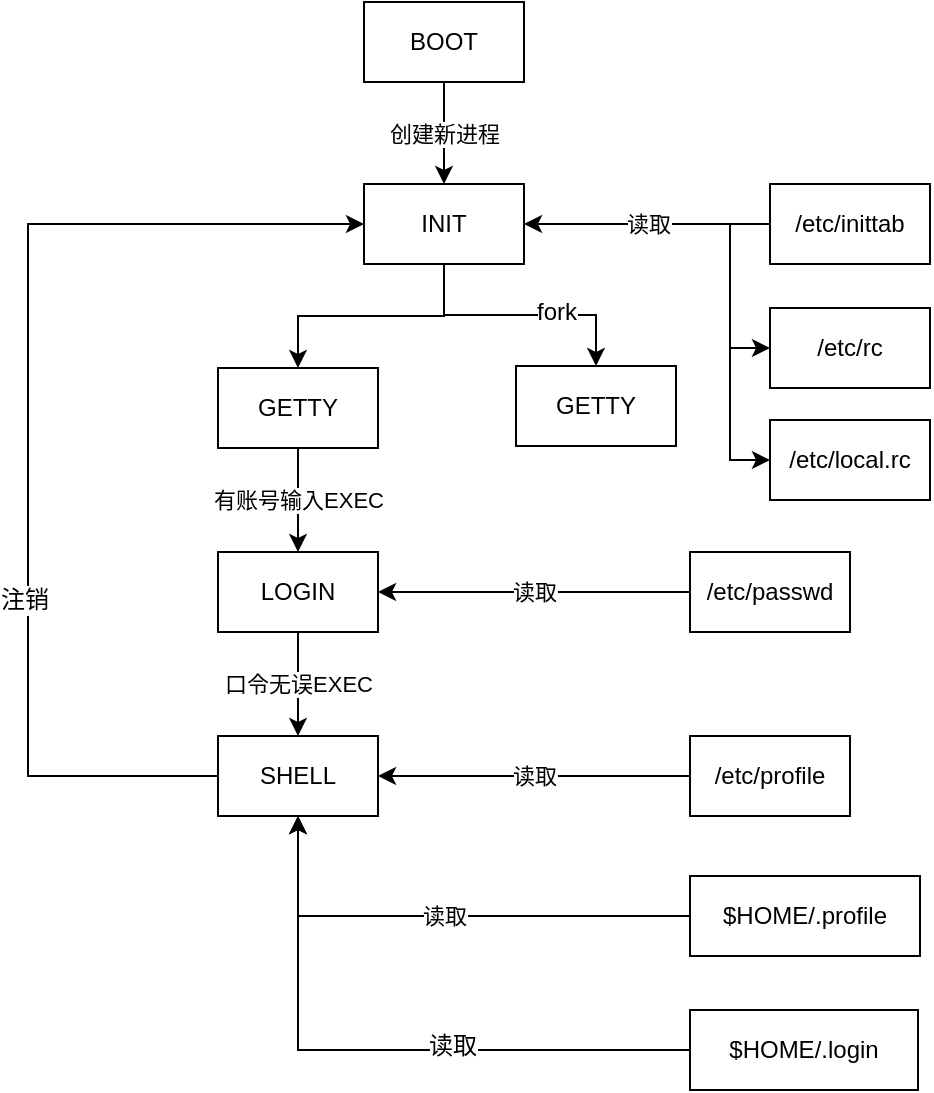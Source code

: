 <mxfile version="10.9.0" type="github"><diagram id="wnCcVyOZ0YyAesDXUh7R" name="Page-1"><mxGraphModel dx="1138" dy="668" grid="0" gridSize="10" guides="1" tooltips="1" connect="1" arrows="1" fold="1" page="0" pageScale="1" pageWidth="827" pageHeight="1169" math="0" shadow="0"><root><mxCell id="0"/><mxCell id="1" parent="0"/><mxCell id="Ou8owGKWXZ0r7SBxNltE-3" value="创建新进程" style="edgeStyle=orthogonalEdgeStyle;rounded=0;orthogonalLoop=1;jettySize=auto;html=1;exitX=0.5;exitY=1;exitDx=0;exitDy=0;" edge="1" parent="1" source="Ou8owGKWXZ0r7SBxNltE-1" target="Ou8owGKWXZ0r7SBxNltE-2"><mxGeometry relative="1" as="geometry"/></mxCell><mxCell id="Ou8owGKWXZ0r7SBxNltE-1" value="BOOT" style="rounded=0;whiteSpace=wrap;html=1;" vertex="1" parent="1"><mxGeometry x="320" y="80" width="80" height="40" as="geometry"/></mxCell><mxCell id="Ou8owGKWXZ0r7SBxNltE-6" style="edgeStyle=orthogonalEdgeStyle;rounded=0;orthogonalLoop=1;jettySize=auto;html=1;exitX=0.5;exitY=1;exitDx=0;exitDy=0;entryX=0.5;entryY=0;entryDx=0;entryDy=0;" edge="1" parent="1" source="Ou8owGKWXZ0r7SBxNltE-2" target="Ou8owGKWXZ0r7SBxNltE-4"><mxGeometry relative="1" as="geometry"/></mxCell><mxCell id="Ou8owGKWXZ0r7SBxNltE-7" style="edgeStyle=orthogonalEdgeStyle;rounded=0;orthogonalLoop=1;jettySize=auto;html=1;exitX=0.5;exitY=1;exitDx=0;exitDy=0;" edge="1" parent="1" source="Ou8owGKWXZ0r7SBxNltE-2" target="Ou8owGKWXZ0r7SBxNltE-5"><mxGeometry relative="1" as="geometry"/></mxCell><mxCell id="Ou8owGKWXZ0r7SBxNltE-8" value="fork" style="text;html=1;resizable=0;points=[];align=center;verticalAlign=middle;labelBackgroundColor=#ffffff;" vertex="1" connectable="0" parent="Ou8owGKWXZ0r7SBxNltE-7"><mxGeometry x="0.276" y="2" relative="1" as="geometry"><mxPoint as="offset"/></mxGeometry></mxCell><mxCell id="Ou8owGKWXZ0r7SBxNltE-2" value="INIT" style="rounded=0;whiteSpace=wrap;html=1;" vertex="1" parent="1"><mxGeometry x="320" y="171" width="80" height="40" as="geometry"/></mxCell><mxCell id="Ou8owGKWXZ0r7SBxNltE-11" value="有账号输入EXEC" style="edgeStyle=orthogonalEdgeStyle;rounded=0;orthogonalLoop=1;jettySize=auto;html=1;exitX=0.5;exitY=1;exitDx=0;exitDy=0;" edge="1" parent="1" source="Ou8owGKWXZ0r7SBxNltE-4" target="Ou8owGKWXZ0r7SBxNltE-9"><mxGeometry relative="1" as="geometry"/></mxCell><mxCell id="Ou8owGKWXZ0r7SBxNltE-4" value="GETTY" style="rounded=0;whiteSpace=wrap;html=1;" vertex="1" parent="1"><mxGeometry x="247" y="263" width="80" height="40" as="geometry"/></mxCell><mxCell id="Ou8owGKWXZ0r7SBxNltE-5" value="GETTY" style="rounded=0;whiteSpace=wrap;html=1;" vertex="1" parent="1"><mxGeometry x="396" y="262" width="80" height="40" as="geometry"/></mxCell><mxCell id="Ou8owGKWXZ0r7SBxNltE-16" value="口令无误EXEC" style="edgeStyle=orthogonalEdgeStyle;rounded=0;orthogonalLoop=1;jettySize=auto;html=1;exitX=0.5;exitY=1;exitDx=0;exitDy=0;" edge="1" parent="1" source="Ou8owGKWXZ0r7SBxNltE-9" target="Ou8owGKWXZ0r7SBxNltE-12"><mxGeometry relative="1" as="geometry"/></mxCell><mxCell id="Ou8owGKWXZ0r7SBxNltE-9" value="LOGIN" style="rounded=0;whiteSpace=wrap;html=1;" vertex="1" parent="1"><mxGeometry x="247" y="355" width="80" height="40" as="geometry"/></mxCell><mxCell id="Ou8owGKWXZ0r7SBxNltE-13" style="edgeStyle=orthogonalEdgeStyle;rounded=0;orthogonalLoop=1;jettySize=auto;html=1;exitX=0;exitY=0.5;exitDx=0;exitDy=0;entryX=0;entryY=0.5;entryDx=0;entryDy=0;" edge="1" parent="1" source="Ou8owGKWXZ0r7SBxNltE-12" target="Ou8owGKWXZ0r7SBxNltE-2"><mxGeometry relative="1" as="geometry"><Array as="points"><mxPoint x="152" y="467"/><mxPoint x="152" y="191"/></Array></mxGeometry></mxCell><mxCell id="Ou8owGKWXZ0r7SBxNltE-14" value="注销" style="text;html=1;resizable=0;points=[];align=center;verticalAlign=middle;labelBackgroundColor=#ffffff;" vertex="1" connectable="0" parent="Ou8owGKWXZ0r7SBxNltE-13"><mxGeometry x="-0.321" y="2" relative="1" as="geometry"><mxPoint as="offset"/></mxGeometry></mxCell><mxCell id="Ou8owGKWXZ0r7SBxNltE-12" value="SHELL" style="rounded=0;whiteSpace=wrap;html=1;" vertex="1" parent="1"><mxGeometry x="247" y="447" width="80" height="40" as="geometry"/></mxCell><mxCell id="Ou8owGKWXZ0r7SBxNltE-20" value="读取" style="edgeStyle=orthogonalEdgeStyle;rounded=0;orthogonalLoop=1;jettySize=auto;html=1;exitX=0;exitY=0.5;exitDx=0;exitDy=0;entryX=1;entryY=0.5;entryDx=0;entryDy=0;" edge="1" parent="1" source="Ou8owGKWXZ0r7SBxNltE-17" target="Ou8owGKWXZ0r7SBxNltE-12"><mxGeometry relative="1" as="geometry"/></mxCell><mxCell id="Ou8owGKWXZ0r7SBxNltE-17" value="/etc/profile" style="rounded=0;whiteSpace=wrap;html=1;" vertex="1" parent="1"><mxGeometry x="483" y="447" width="80" height="40" as="geometry"/></mxCell><mxCell id="Ou8owGKWXZ0r7SBxNltE-21" value="读取" style="edgeStyle=orthogonalEdgeStyle;rounded=0;orthogonalLoop=1;jettySize=auto;html=1;exitX=0;exitY=0.5;exitDx=0;exitDy=0;entryX=0.5;entryY=1;entryDx=0;entryDy=0;" edge="1" parent="1" source="Ou8owGKWXZ0r7SBxNltE-18" target="Ou8owGKWXZ0r7SBxNltE-12"><mxGeometry relative="1" as="geometry"/></mxCell><mxCell id="Ou8owGKWXZ0r7SBxNltE-18" value="$HOME/.profile" style="rounded=0;whiteSpace=wrap;html=1;" vertex="1" parent="1"><mxGeometry x="483" y="517" width="115" height="40" as="geometry"/></mxCell><mxCell id="Ou8owGKWXZ0r7SBxNltE-22" style="edgeStyle=orthogonalEdgeStyle;rounded=0;orthogonalLoop=1;jettySize=auto;html=1;exitX=0;exitY=0.5;exitDx=0;exitDy=0;entryX=0.5;entryY=1;entryDx=0;entryDy=0;" edge="1" parent="1" source="Ou8owGKWXZ0r7SBxNltE-19" target="Ou8owGKWXZ0r7SBxNltE-12"><mxGeometry relative="1" as="geometry"/></mxCell><mxCell id="Ou8owGKWXZ0r7SBxNltE-23" value="读取" style="text;html=1;resizable=0;points=[];align=center;verticalAlign=middle;labelBackgroundColor=#ffffff;" vertex="1" connectable="0" parent="Ou8owGKWXZ0r7SBxNltE-22"><mxGeometry x="-0.24" y="-2" relative="1" as="geometry"><mxPoint as="offset"/></mxGeometry></mxCell><mxCell id="Ou8owGKWXZ0r7SBxNltE-19" value="$HOME/.login" style="rounded=0;whiteSpace=wrap;html=1;" vertex="1" parent="1"><mxGeometry x="483" y="584" width="114" height="40" as="geometry"/></mxCell><mxCell id="Ou8owGKWXZ0r7SBxNltE-25" value="读取" style="edgeStyle=orthogonalEdgeStyle;rounded=0;orthogonalLoop=1;jettySize=auto;html=1;exitX=0;exitY=0.5;exitDx=0;exitDy=0;entryX=1;entryY=0.5;entryDx=0;entryDy=0;" edge="1" parent="1" source="Ou8owGKWXZ0r7SBxNltE-24" target="Ou8owGKWXZ0r7SBxNltE-9"><mxGeometry relative="1" as="geometry"/></mxCell><mxCell id="Ou8owGKWXZ0r7SBxNltE-24" value="/etc/passwd" style="rounded=0;whiteSpace=wrap;html=1;" vertex="1" parent="1"><mxGeometry x="483" y="355" width="80" height="40" as="geometry"/></mxCell><mxCell id="Ou8owGKWXZ0r7SBxNltE-29" value="读取" style="edgeStyle=orthogonalEdgeStyle;rounded=0;orthogonalLoop=1;jettySize=auto;html=1;exitX=0;exitY=0.5;exitDx=0;exitDy=0;entryX=1;entryY=0.5;entryDx=0;entryDy=0;" edge="1" parent="1" source="Ou8owGKWXZ0r7SBxNltE-26" target="Ou8owGKWXZ0r7SBxNltE-2"><mxGeometry relative="1" as="geometry"/></mxCell><mxCell id="Ou8owGKWXZ0r7SBxNltE-30" style="edgeStyle=orthogonalEdgeStyle;rounded=0;orthogonalLoop=1;jettySize=auto;html=1;exitX=0;exitY=0.5;exitDx=0;exitDy=0;entryX=0;entryY=0.5;entryDx=0;entryDy=0;" edge="1" parent="1" source="Ou8owGKWXZ0r7SBxNltE-26" target="Ou8owGKWXZ0r7SBxNltE-27"><mxGeometry relative="1" as="geometry"/></mxCell><mxCell id="Ou8owGKWXZ0r7SBxNltE-31" style="edgeStyle=orthogonalEdgeStyle;rounded=0;orthogonalLoop=1;jettySize=auto;html=1;exitX=0;exitY=0.5;exitDx=0;exitDy=0;entryX=0;entryY=0.5;entryDx=0;entryDy=0;" edge="1" parent="1" source="Ou8owGKWXZ0r7SBxNltE-26" target="Ou8owGKWXZ0r7SBxNltE-28"><mxGeometry relative="1" as="geometry"/></mxCell><mxCell id="Ou8owGKWXZ0r7SBxNltE-26" value="/etc/inittab" style="rounded=0;whiteSpace=wrap;html=1;" vertex="1" parent="1"><mxGeometry x="523" y="171" width="80" height="40" as="geometry"/></mxCell><mxCell id="Ou8owGKWXZ0r7SBxNltE-27" value="/etc/rc" style="rounded=0;whiteSpace=wrap;html=1;" vertex="1" parent="1"><mxGeometry x="523" y="233" width="80" height="40" as="geometry"/></mxCell><mxCell id="Ou8owGKWXZ0r7SBxNltE-28" value="/etc/local.rc" style="rounded=0;whiteSpace=wrap;html=1;" vertex="1" parent="1"><mxGeometry x="523" y="289" width="80" height="40" as="geometry"/></mxCell></root></mxGraphModel></diagram></mxfile>